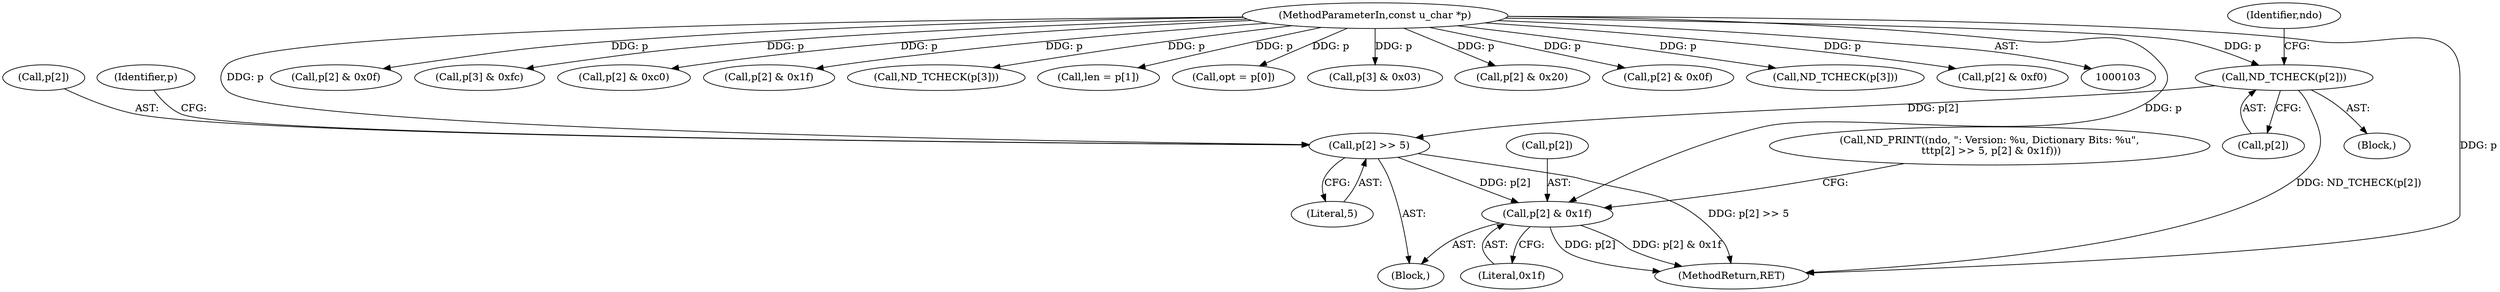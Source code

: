 digraph "0_tcpdump_7029d15f148ef24bb7c6668bc640f5470d085e5a_0@pointer" {
"1000194" [label="(Call,p[2] >> 5)"];
"1000184" [label="(Call,ND_TCHECK(p[2]))"];
"1000105" [label="(MethodParameterIn,const u_char *p)"];
"1000199" [label="(Call,p[2] & 0x1f)"];
"1000285" [label="(Call,p[2] & 0x0f)"];
"1000200" [label="(Call,p[2])"];
"1000201" [label="(Identifier,p)"];
"1000105" [label="(MethodParameterIn,const u_char *p)"];
"1000185" [label="(Call,p[2])"];
"1000301" [label="(Call,p[3] & 0xfc)"];
"1000184" [label="(Call,ND_TCHECK(p[2]))"];
"1000171" [label="(Block,)"];
"1000228" [label="(Call,p[2] & 0xc0)"];
"1000244" [label="(Call,p[2] & 0x1f)"];
"1000188" [label="(Call,ND_PRINT((ndo, \": Version: %u, Dictionary Bits: %u\",\n \t\t\tp[2] >> 5, p[2] & 0x1f)))"];
"1000265" [label="(Call,ND_TCHECK(p[3]))"];
"1000190" [label="(Identifier,ndo)"];
"1000120" [label="(Call,len = p[1])"];
"1000125" [label="(Call,opt = p[0])"];
"1000199" [label="(Call,p[2] & 0x1f)"];
"1000203" [label="(Literal,0x1f)"];
"1000307" [label="(Call,p[3] & 0x03)"];
"1000193" [label="(Block,)"];
"1000236" [label="(Call,p[2] & 0x20)"];
"1000369" [label="(MethodReturn,RET)"];
"1000195" [label="(Call,p[2])"];
"1000294" [label="(Call,p[2] & 0x0f)"];
"1000194" [label="(Call,p[2] >> 5)"];
"1000198" [label="(Literal,5)"];
"1000217" [label="(Call,ND_TCHECK(p[3]))"];
"1000276" [label="(Call,p[2] & 0xf0)"];
"1000194" -> "1000193"  [label="AST: "];
"1000194" -> "1000198"  [label="CFG: "];
"1000195" -> "1000194"  [label="AST: "];
"1000198" -> "1000194"  [label="AST: "];
"1000201" -> "1000194"  [label="CFG: "];
"1000194" -> "1000369"  [label="DDG: p[2] >> 5"];
"1000184" -> "1000194"  [label="DDG: p[2]"];
"1000105" -> "1000194"  [label="DDG: p"];
"1000194" -> "1000199"  [label="DDG: p[2]"];
"1000184" -> "1000171"  [label="AST: "];
"1000184" -> "1000185"  [label="CFG: "];
"1000185" -> "1000184"  [label="AST: "];
"1000190" -> "1000184"  [label="CFG: "];
"1000184" -> "1000369"  [label="DDG: ND_TCHECK(p[2])"];
"1000105" -> "1000184"  [label="DDG: p"];
"1000105" -> "1000103"  [label="AST: "];
"1000105" -> "1000369"  [label="DDG: p"];
"1000105" -> "1000120"  [label="DDG: p"];
"1000105" -> "1000125"  [label="DDG: p"];
"1000105" -> "1000199"  [label="DDG: p"];
"1000105" -> "1000217"  [label="DDG: p"];
"1000105" -> "1000228"  [label="DDG: p"];
"1000105" -> "1000236"  [label="DDG: p"];
"1000105" -> "1000244"  [label="DDG: p"];
"1000105" -> "1000265"  [label="DDG: p"];
"1000105" -> "1000276"  [label="DDG: p"];
"1000105" -> "1000285"  [label="DDG: p"];
"1000105" -> "1000294"  [label="DDG: p"];
"1000105" -> "1000301"  [label="DDG: p"];
"1000105" -> "1000307"  [label="DDG: p"];
"1000199" -> "1000193"  [label="AST: "];
"1000199" -> "1000203"  [label="CFG: "];
"1000200" -> "1000199"  [label="AST: "];
"1000203" -> "1000199"  [label="AST: "];
"1000188" -> "1000199"  [label="CFG: "];
"1000199" -> "1000369"  [label="DDG: p[2]"];
"1000199" -> "1000369"  [label="DDG: p[2] & 0x1f"];
}

